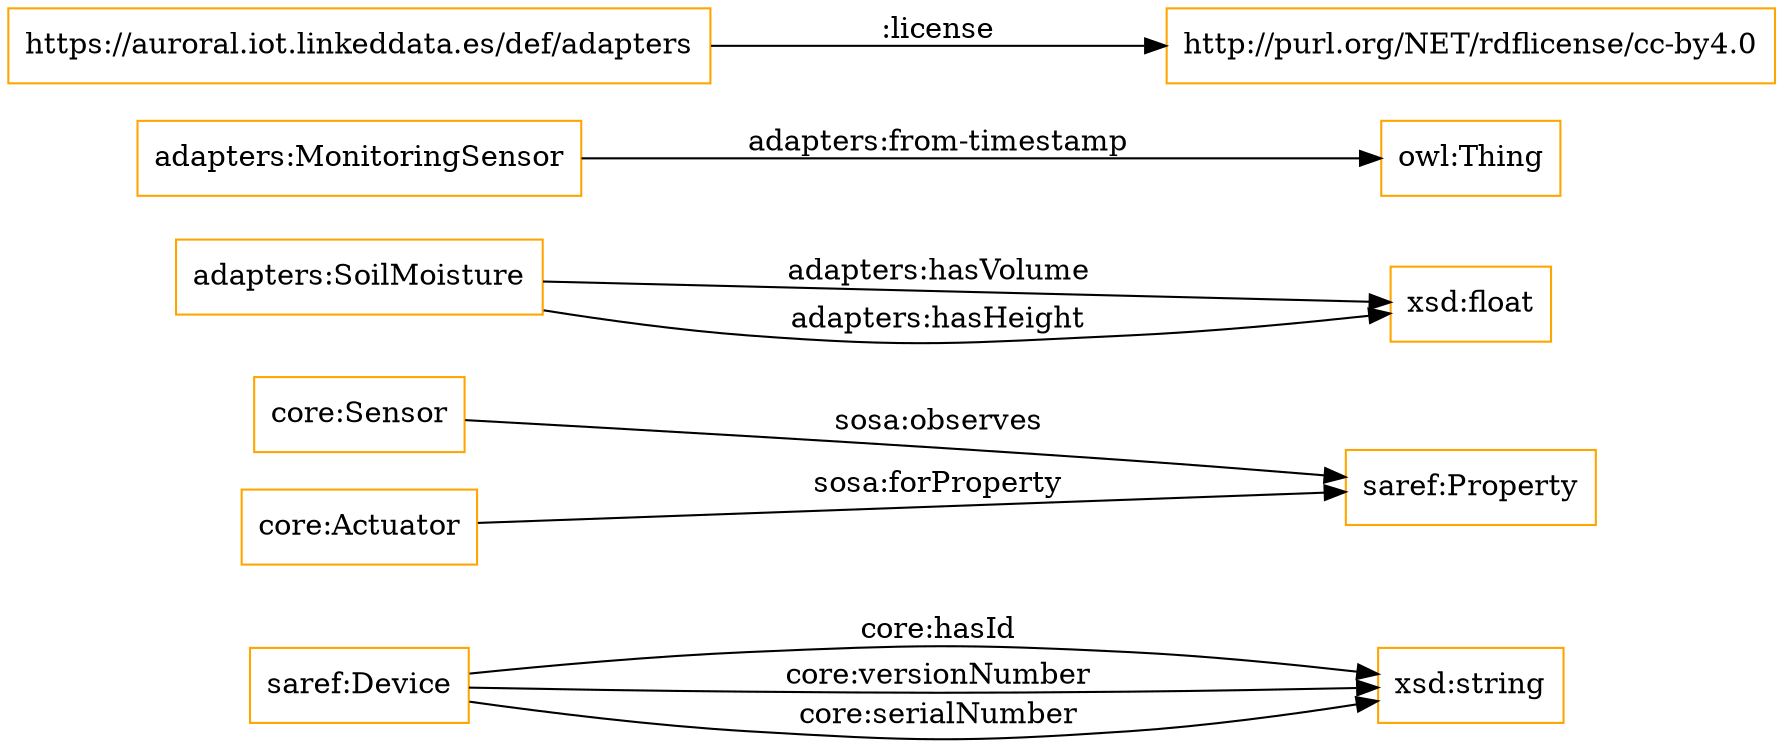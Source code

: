 digraph ar2dtool_diagram { 
rankdir=LR;
size="1501"
node [shape = rectangle, color="orange"]; "saref:Device" "core:Sensor" "core:Actuator" "adapters:SoilMoisture" "saref:Property" "adapters:MonitoringSensor" ; /*classes style*/
	"https://auroral.iot.linkeddata.es/def/adapters" -> "http://purl.org/NET/rdflicense/cc-by4.0" [ label = ":license" ];
	"saref:Device" -> "xsd:string" [ label = "core:hasId" ];
	"core:Actuator" -> "saref:Property" [ label = "sosa:forProperty" ];
	"adapters:SoilMoisture" -> "xsd:float" [ label = "adapters:hasVolume" ];
	"core:Sensor" -> "saref:Property" [ label = "sosa:observes" ];
	"saref:Device" -> "xsd:string" [ label = "core:versionNumber" ];
	"adapters:MonitoringSensor" -> "owl:Thing" [ label = "adapters:from-timestamp" ];
	"adapters:SoilMoisture" -> "xsd:float" [ label = "adapters:hasHeight" ];
	"saref:Device" -> "xsd:string" [ label = "core:serialNumber" ];

}
